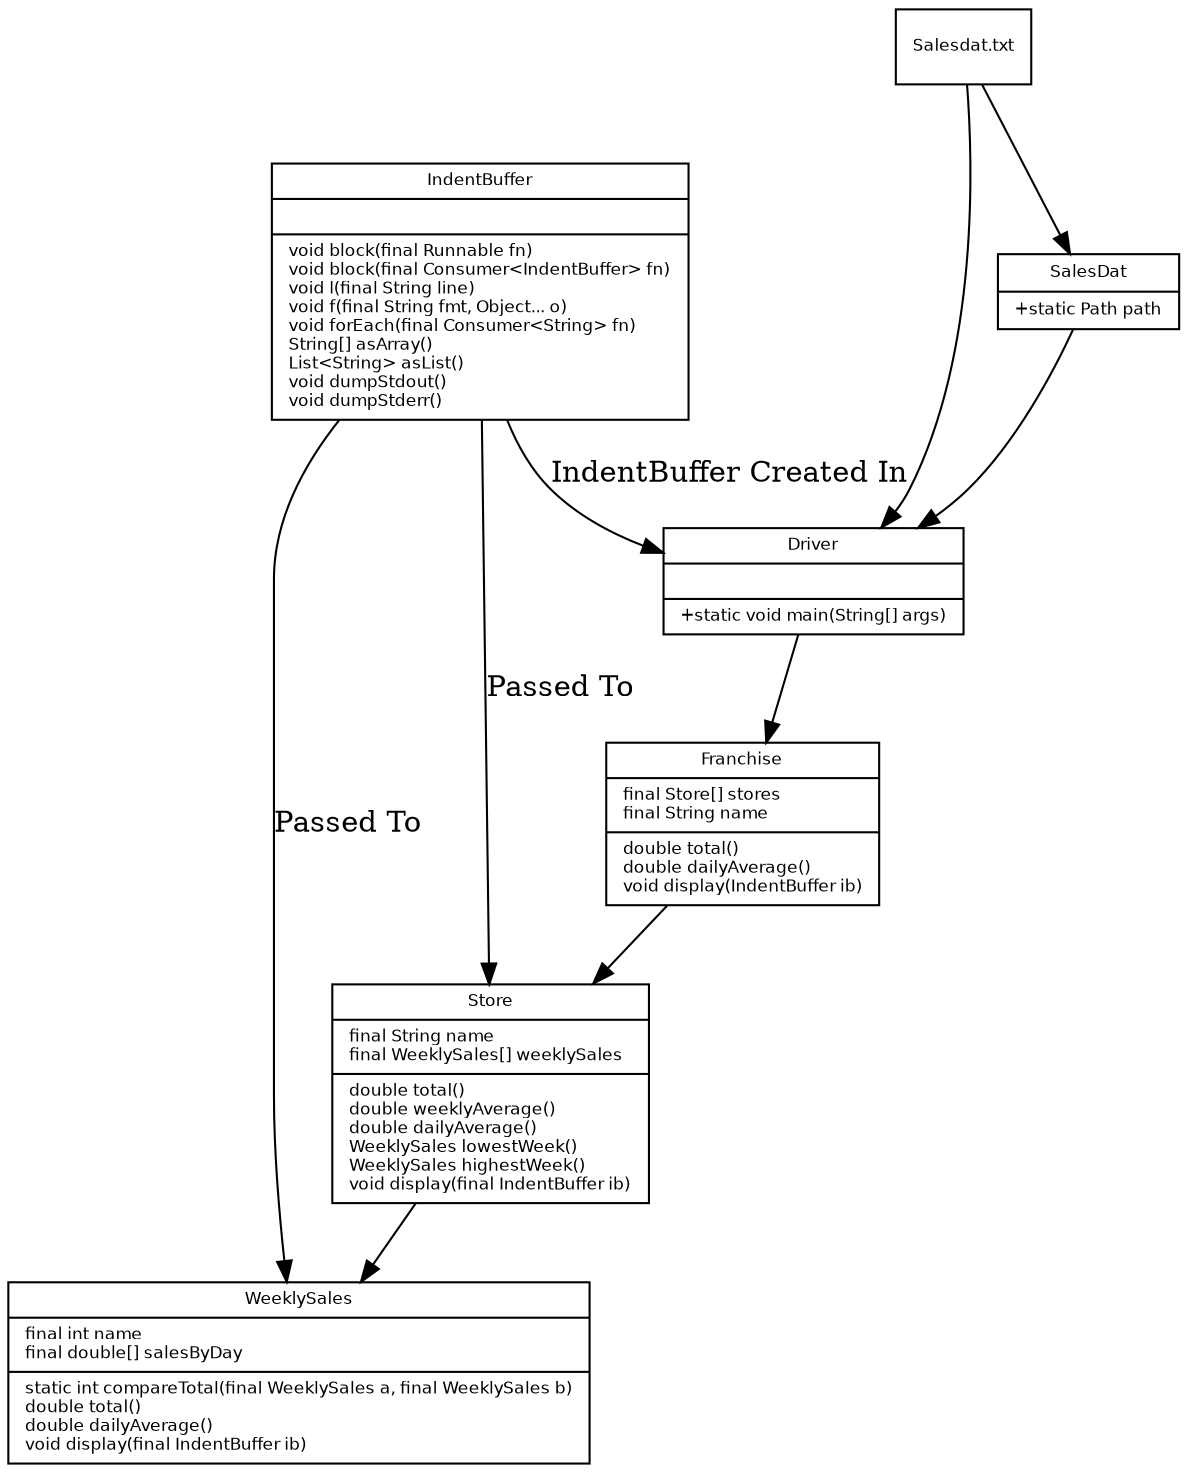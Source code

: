 digraph lab3 {
   node [
      fontname="Bitstream Vera Sans"
      fontsize=8
      shape=record
   ]

	Driver [
		label="{Driver||+static void main(String[] args)\l}"
	]

	Franchise [
		label="{Franchise|final Store[] stores\lfinal String name\l|double total()\ldouble dailyAverage()\lvoid display(IndentBuffer ib)\l}"
	]

	IndentBuffer [
		label="{IndentBuffer||void block(final Runnable fn)\lvoid block(final Consumer\<IndentBuffer\> fn)\lvoid l(final String line)\lvoid f(final String fmt, Object... o)\lvoid forEach(final Consumer\<String\> fn)\lString[] asArray()\lList\<String\> asList()\lvoid dumpStdout()\lvoid dumpStderr()\l}"
	]

	SalesDat [
		label="{SalesDat|+static Path path\l}"
	]

	Store [
		label="{Store|final String name\lfinal WeeklySales[] weeklySales\l|double total()\ldouble weeklyAverage()\ldouble dailyAverage()\lWeeklySales lowestWeek()\lWeeklySales highestWeek()\lvoid display(final IndentBuffer ib)\l}"
	]

	WeeklySales [
		label="{WeeklySales|final int name\lfinal double[] salesByDay\l|static int compareTotal(final WeeklySales a, final WeeklySales b)\ldouble total()\ldouble dailyAverage()\lvoid display(final IndentBuffer ib)\l}"
	]
	IndentBuffer -> Driver [label="IndentBuffer Created In"]
	IndentBuffer -> Store [label="Passed To"]
	IndentBuffer -> WeeklySales [label="Passed To"]
	"Salesdat.txt" -> Driver
	"Salesdat.txt" -> SalesDat
	SalesDat -> Driver -> Franchise -> Store -> WeeklySales
}
